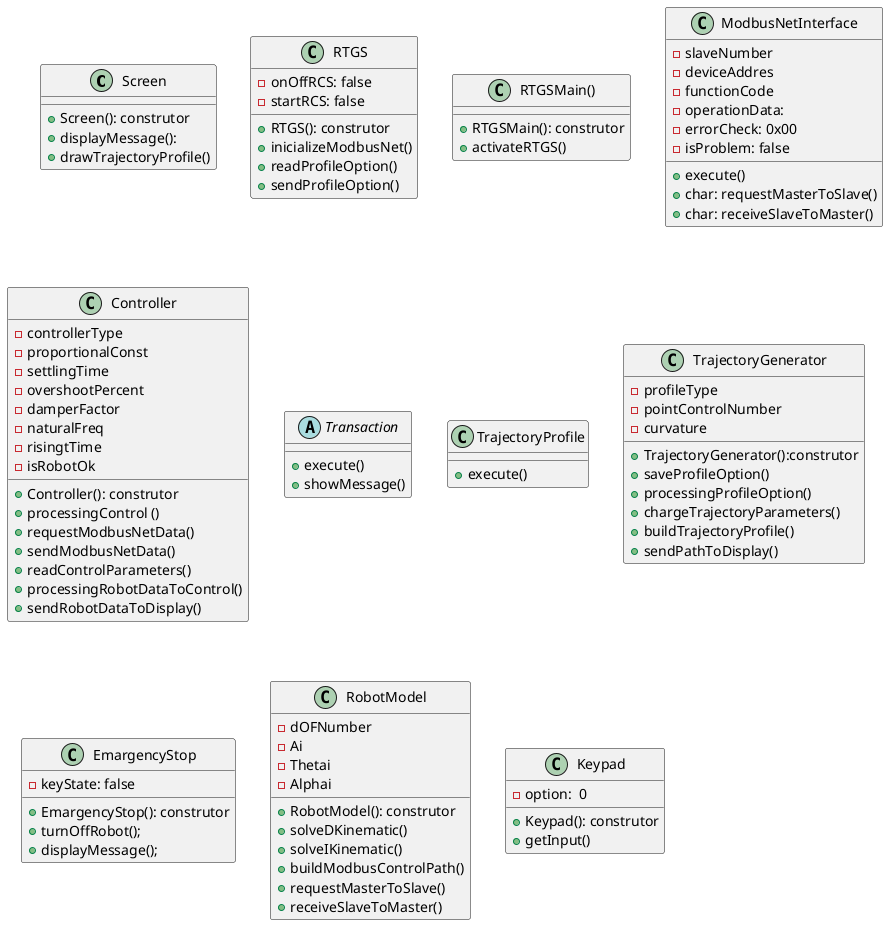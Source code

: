 @startuml
Class Screen{
    + Screen(): construtor
    + displayMessage():
    + drawTrajectoryProfile()
   
}
Class RTGS{
    - onOffRCS: false
    - startRCS: false
    + RTGS(): construtor
    + inicializeModbusNet()
    + readProfileOption()
    + sendProfileOption()
}
Class RTGSMain(){
    + RTGSMain(): construtor
    + activateRTGS()
}
Class ModbusNetInterface{
    - slaveNumber
    - deviceAddres
    - functionCode
    - operationData: 
    - errorCheck: 0x00
    - isProblem: false
    + execute()
    + char: requestMasterToSlave()
    + char: receiveSlaveToMaster()
}
Class Controller{
    - controllerType
    - proportionalConst
    - settlingTime
    - overshootPercent
    - damperFactor
    - naturalFreq
    - risingtTime
    - isRobotOk
    + Controller(): construtor
    + processingControl ()
    + requestModbusNetData()
    + sendModbusNetData()
    + readControlParameters()
    + processingRobotDataToControl()
    + sendRobotDataToDisplay()
}
abstract class Transaction{
    + execute()
    + showMessage()
}
class TrajectoryProfile{
    + execute()
}
class TrajectoryGenerator{
    -  profileType
    -  pointControlNumber
    -  curvature
    + TrajectoryGenerator():construtor
    + saveProfileOption()
    + processingProfileOption()
    + chargeTrajectoryParameters()
    + buildTrajectoryProfile()
    + sendPathToDisplay()
}
class EmargencyStop{
    - keyState: false
    + EmargencyStop(): construtor
    + turnOffRobot(); 
    + displayMessage();
}
class RobotModel{
    - dOFNumber
    - Ai
    - Thetai
    - Alphai
    + RobotModel(): construtor
    + solveDKinematic()
    + solveIKinematic()
    + buildModbusControlPath()
    + requestMasterToSlave()
    + receiveSlaveToMaster()
}
class Keypad{
    - option:  0
    + Keypad(): construtor
    + getInput()
}
@enduml